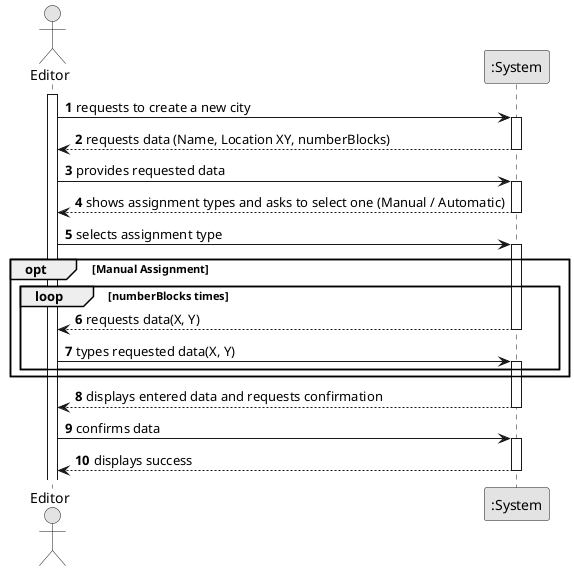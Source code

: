 @startuml
skinparam monochrome true
skinparam packageStyle rectangle
skinparam shadowing false

autonumber

actor "Editor" as Editor
participant ":System" as System

activate Editor

    Editor -> System : requests to create a new city
    activate System

        System --> Editor : requests data (Name, Location XY, numberBlocks)
    deactivate System

    Editor -> System : provides requested data
    activate System

    System --> Editor : shows assignment types and asks to select one (Manual / Automatic)

    deactivate System

    Editor -> System : selects assignment type
    activate System
    opt Manual Assignment
        loop numberBlocks times
            System --> Editor : requests data(X, Y)
            deactivate System
            Editor -> System : types requested data(X, Y)
            activate System
        end loop
    end

    System --> Editor : displays entered data and requests confirmation
    deactivate System
    Editor -> System : confirms data
    activate System

    System --> Editor : displays success
    deactivate System

@enduml
